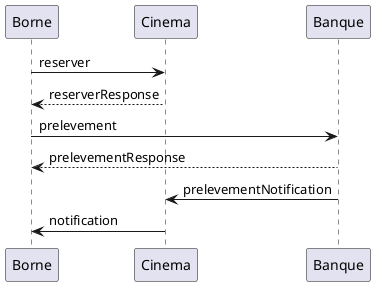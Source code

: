 @startuml
Borne -> Cinema: reserver
Cinema --> Borne: reserverResponse
Borne -> Banque: prelevement
Banque --> Borne: prelevementResponse
Banque -> Cinema: prelevementNotification
Cinema -> Borne: notification
@enduml